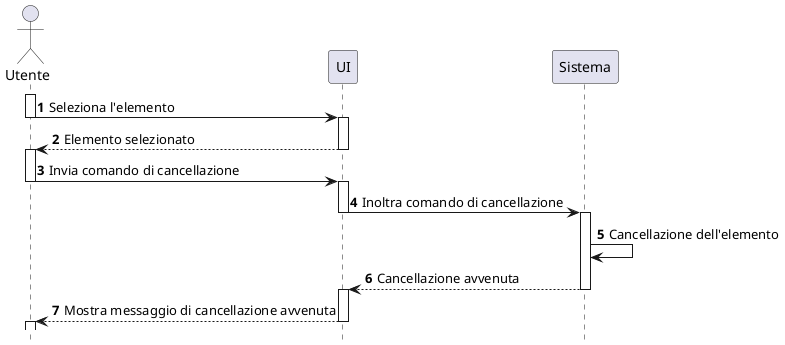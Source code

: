 
  ┌─┐
  ║"│
  └┬┘
  ┌┼┐
   │                                            ┌──┐                              ┌───────┐
  ┌┴┐                                           │UI│                              │Sistema│
Utente                                          └┬─┘                              └───┬───┘
 ┌┴┐           1 Seleziona l'elemento            ┌┴┐                                  │
 │ │ ──────────────────────────────────────────> │ │                                  │
 └┬┘                                             │ │                                  │
  │            2 Elemento selezionato            │ │                                  │
  │ <─ ─ ─ ─ ─ ─ ─ ─ ─ ─ ─ ─ ─ ─ ─ ─ ─ ─ ─ ─ ─ ─ │ │                                  │
  │                                              └┬┘                                  │
  │       3 Invia comando di cancellazione       │                                    │
  │ ─────────────────────────────────────────────>                                    │
  │                                              │                                    │
  │                                              │4 Inoltra comando di cancellazione ┌┴┐
  │                                              │ ────────────────────────────────> │ │
  │                                              │                                   │ │
  │                                              │                                   │ │────┐
  │                                              │                                   │ │    │ <b>5</b>
  │                                              │                                   │ │<───┘ Cancellazione dell'elemento
  │                                              │                                   │ │
  │                                              │                                   │ │
  │                                              ┌┴┐    6 Cancellazione avvenuta     │ │
  │                                              │ │ <─ ─ ─ ─ ─ ─ ─ ─ ─ ─ ─ ─ ─ ─ ─ ─│ │
  │                                              │ │                                 └┬┘
 ┌┴┐7 Mostra messaggio di cancellazione avvenuta │ │                                  │
 │ │ <─ ─ ─ ─ ─ ─ ─ ─ ─ ─ ─ ─ ─ ─ ─ ─ ─ ─ ─ ─ ─  │ │                                  │
 └┬┘                                             └┬┘                                  │

@startuml
hide footbox
autonumber 
Actor Utente
activate Utente
Utente -> UI : Seleziona l'elemento
deactivate Utente
activate UI
Utente <-- UI : Elemento selezionato
deactivate UI
activate Utente
Utente -> UI : Invia comando di cancellazione
deactivate Utente
activate UI
UI -> Sistema : Inoltra comando di cancellazione
deactivate UI 
activate Sistema
Sistema -> Sistema : Cancellazione dell'elemento
UI <-- Sistema : Cancellazione avvenuta
deactivate Sistema
activate UI
Utente <-- UI : Mostra messaggio di cancellazione avvenuta
deactivate UI
activate Utente
deactivate Utente
@enduml
